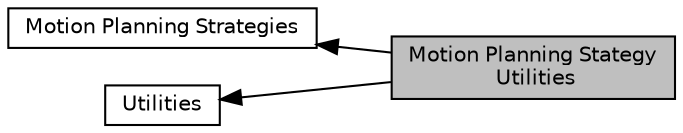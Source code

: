 digraph "Motion Planning Stategy Utilities"
{
  edge [fontname="Helvetica",fontsize="10",labelfontname="Helvetica",labelfontsize="10"];
  node [fontname="Helvetica",fontsize="10",shape=box];
  rankdir=LR;
  Node2 [label="Motion Planning Strategies",height=0.2,width=0.4,color="black", fillcolor="white", style="filled",URL="$group__MotionPlanningStrategies.html",tooltip="Motion Planning Strategies (MPS) loosely, construct a roadmap, but more generally are anything execut..."];
  Node1 [label="Motion Planning Stategy\l Utilities",height=0.2,width=0.4,color="black", fillcolor="grey75", style="filled", fontcolor="black",tooltip="External data structures to help neighborhood finding algorithms."];
  Node3 [label="Utilities",height=0.2,width=0.4,color="black", fillcolor="white", style="filled",URL="$group__Utilities.html",tooltip="Utility classes and functions."];
  Node2->Node1 [shape=plaintext, dir="back", style="solid"];
  Node3->Node1 [shape=plaintext, dir="back", style="solid"];
}
